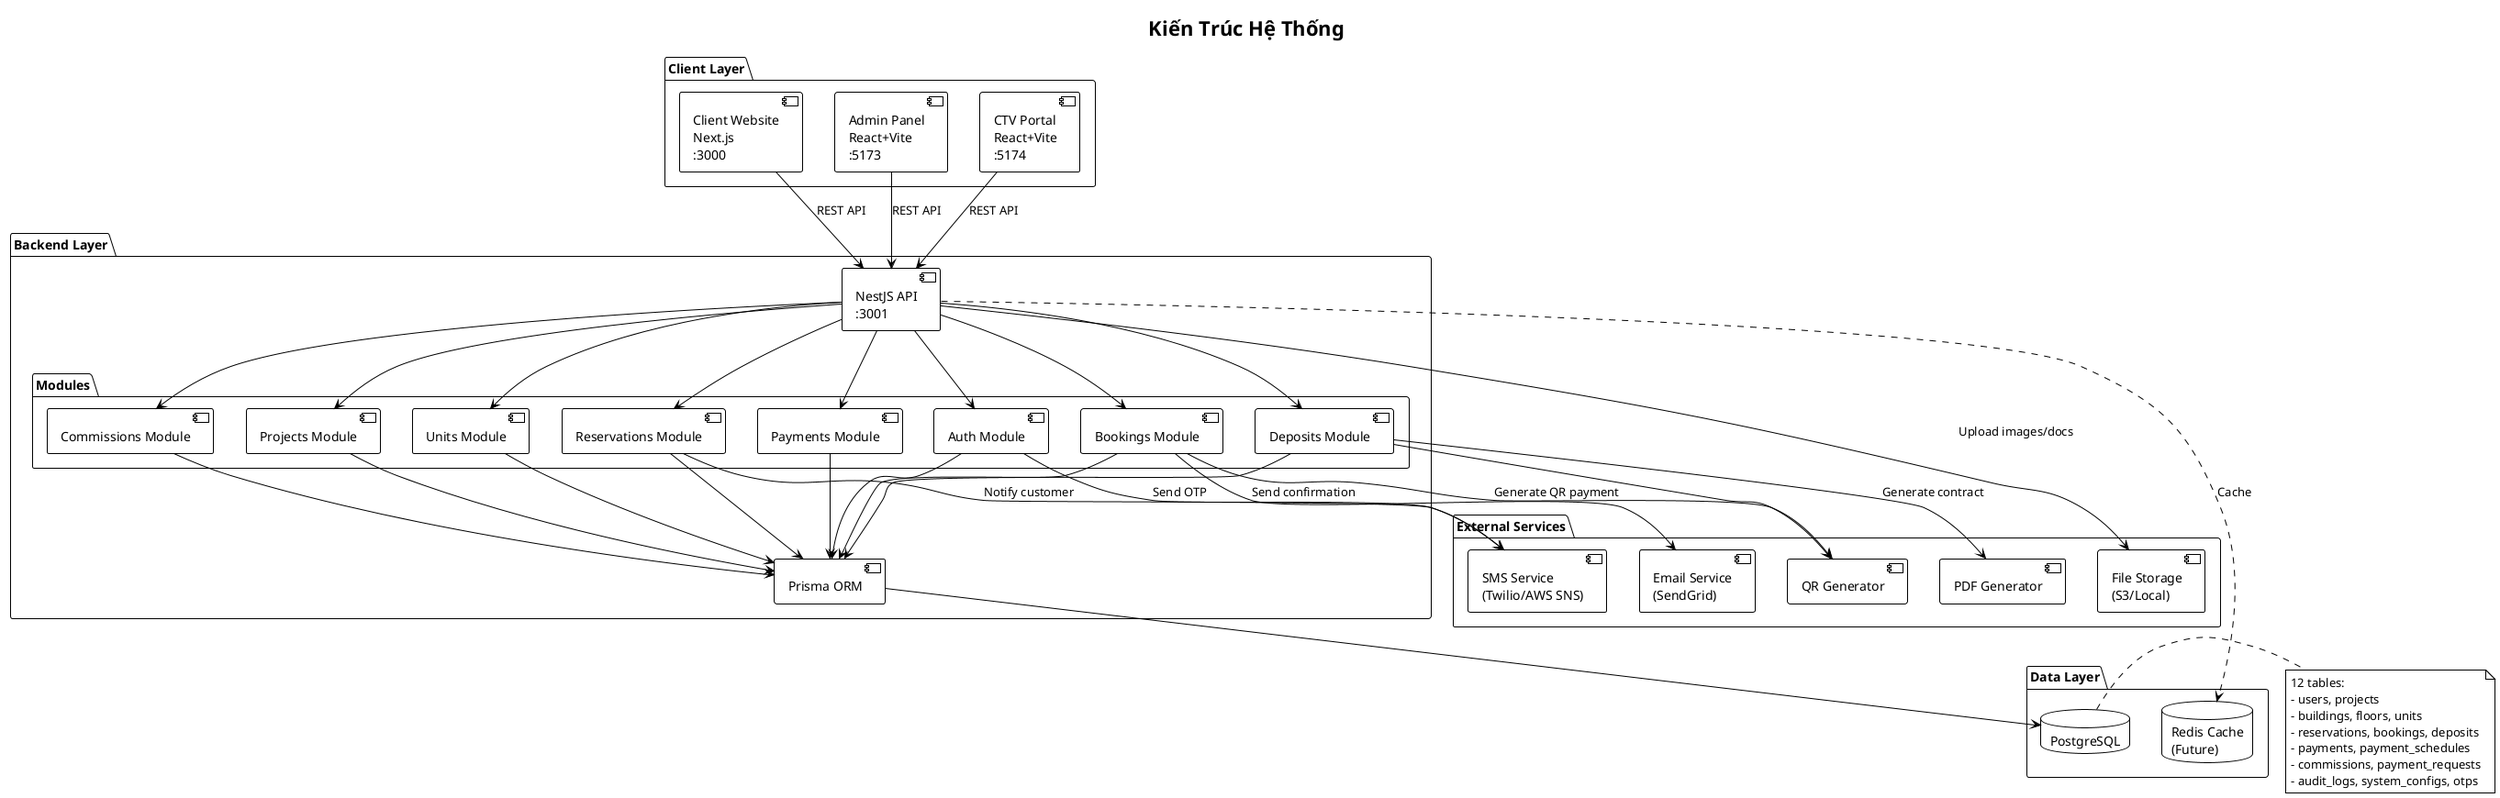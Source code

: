 @startuml
!theme plain
title Kiến Trúc Hệ Thống

package "Client Layer" {
    [Client Website\nNext.js\n:3000] as client
    [Admin Panel\nReact+Vite\n:5173] as admin
    [CTV Portal\nReact+Vite\n:5174] as ctv
}

package "Backend Layer" {
    [NestJS API\n:3001] as api
    
    package "Modules" {
        [Auth Module] as auth
        [Projects Module] as proj
        [Units Module] as units
        [Reservations Module] as rsv
        [Bookings Module] as bok
        [Deposits Module] as dep
        [Payments Module] as pay
        [Commissions Module] as comm
    }
    
    [Prisma ORM] as prisma
}

package "Data Layer" {
    database "PostgreSQL" as db
    database "Redis Cache\n(Future)" as redis
}

package "External Services" {
    [SMS Service\n(Twilio/AWS SNS)] as sms
    [Email Service\n(SendGrid)] as email
    [File Storage\n(S3/Local)] as storage
    [PDF Generator] as pdf
    [QR Generator] as qr
}

client --> api : REST API
admin --> api : REST API
ctv --> api : REST API

api --> auth
api --> proj
api --> units
api --> rsv
api --> bok
api --> dep
api --> pay
api --> comm

auth --> prisma
proj --> prisma
units --> prisma
rsv --> prisma
bok --> prisma
dep --> prisma
pay --> prisma
comm --> prisma

prisma --> db
api ..> redis : Cache

auth --> sms : Send OTP
rsv --> sms : Notify customer
bok --> email : Send confirmation
dep --> pdf : Generate contract
bok --> qr : Generate QR payment
dep --> qr

api --> storage : Upload images/docs

note right of db
  12 tables:
  - users, projects
  - buildings, floors, units
  - reservations, bookings, deposits
  - payments, payment_schedules
  - commissions, payment_requests
  - audit_logs, system_configs, otps
end note

@enduml

